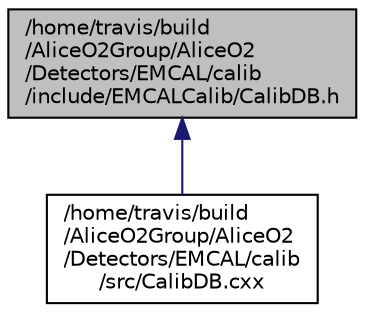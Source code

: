 digraph "/home/travis/build/AliceO2Group/AliceO2/Detectors/EMCAL/calib/include/EMCALCalib/CalibDB.h"
{
 // INTERACTIVE_SVG=YES
  bgcolor="transparent";
  edge [fontname="Helvetica",fontsize="10",labelfontname="Helvetica",labelfontsize="10"];
  node [fontname="Helvetica",fontsize="10",shape=record];
  Node14 [label="/home/travis/build\l/AliceO2Group/AliceO2\l/Detectors/EMCAL/calib\l/include/EMCALCalib/CalibDB.h",height=0.2,width=0.4,color="black", fillcolor="grey75", style="filled", fontcolor="black"];
  Node14 -> Node15 [dir="back",color="midnightblue",fontsize="10",style="solid",fontname="Helvetica"];
  Node15 [label="/home/travis/build\l/AliceO2Group/AliceO2\l/Detectors/EMCAL/calib\l/src/CalibDB.cxx",height=0.2,width=0.4,color="black",URL="$d3/d5b/EMCAL_2calib_2src_2CalibDB_8cxx.html"];
}
